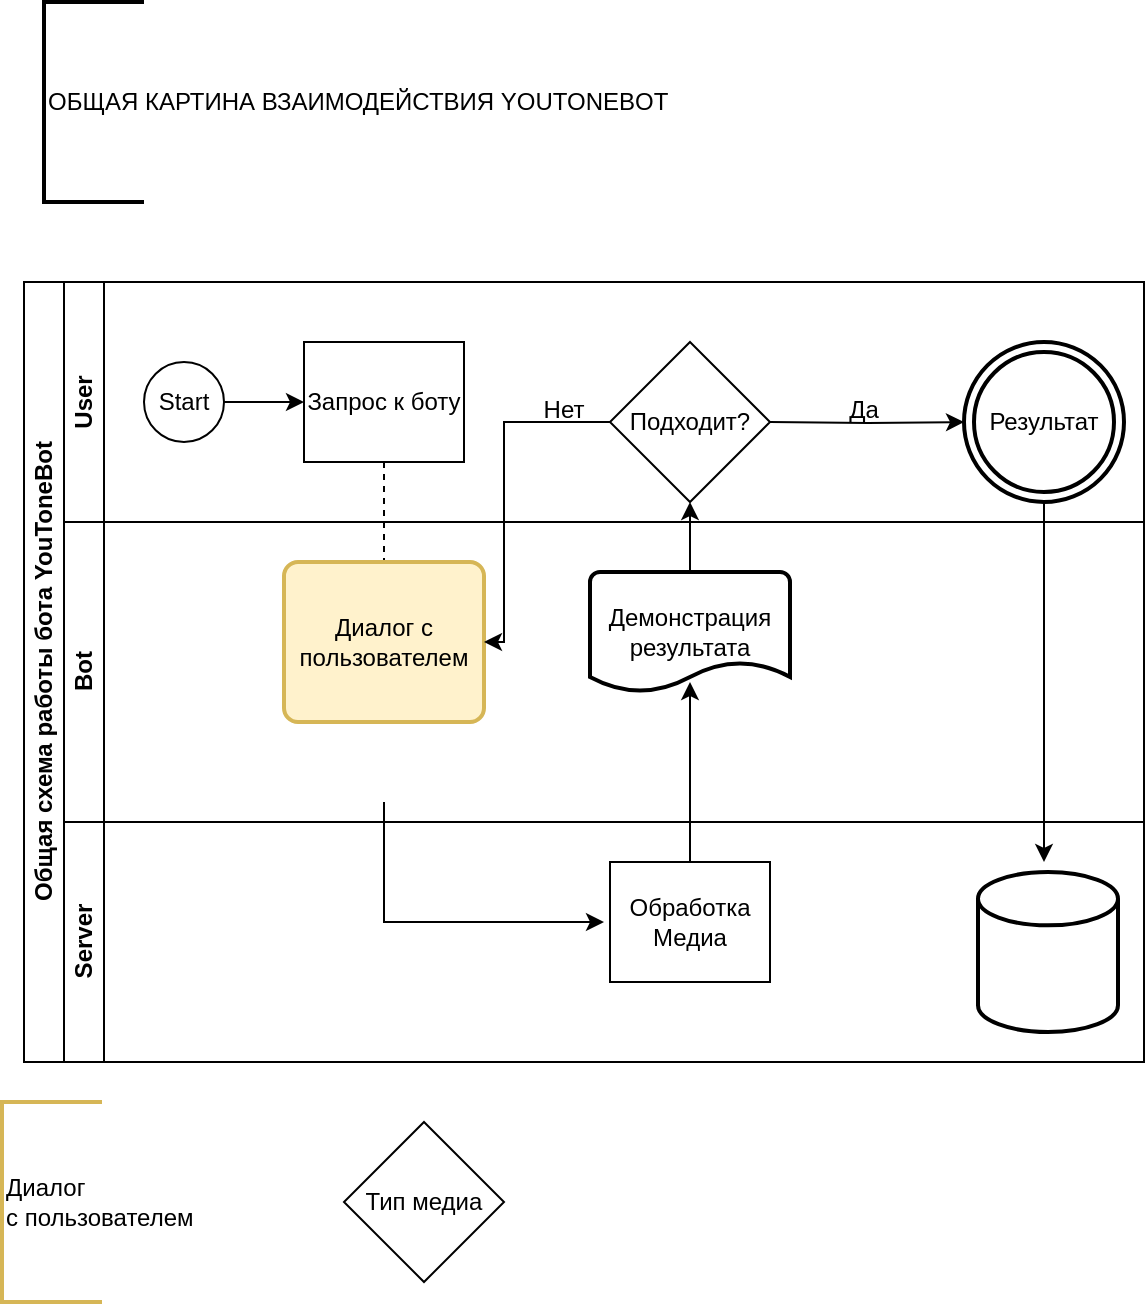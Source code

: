 <mxfile version="21.0.6" type="github">
  <diagram id="prtHgNgQTEPvFCAcTncT" name="Page-1">
    <mxGraphModel dx="691" dy="392" grid="1" gridSize="10" guides="1" tooltips="1" connect="1" arrows="1" fold="1" page="1" pageScale="1" pageWidth="827" pageHeight="1169" math="0" shadow="0">
      <root>
        <mxCell id="0" />
        <mxCell id="1" parent="0" />
        <mxCell id="dNxyNK7c78bLwvsdeMH5-19" value="Общая схема работы бота YouToneBot" style="swimlane;html=1;childLayout=stackLayout;resizeParent=1;resizeParentMax=0;horizontal=0;startSize=20;horizontalStack=0;" parent="1" vertex="1">
          <mxGeometry x="130" y="150" width="560" height="390" as="geometry" />
        </mxCell>
        <mxCell id="dNxyNK7c78bLwvsdeMH5-27" value="" style="edgeStyle=orthogonalEdgeStyle;rounded=0;orthogonalLoop=1;jettySize=auto;html=1;dashed=1;endArrow=none;endFill=0;" parent="dNxyNK7c78bLwvsdeMH5-19" source="dNxyNK7c78bLwvsdeMH5-24" edge="1">
          <mxGeometry relative="1" as="geometry">
            <mxPoint x="180.0" y="150" as="targetPoint" />
          </mxGeometry>
        </mxCell>
        <mxCell id="dNxyNK7c78bLwvsdeMH5-20" value="" style="swimlane;html=1;startSize=20;horizontal=0;" parent="dNxyNK7c78bLwvsdeMH5-19" vertex="1">
          <mxGeometry x="20" width="540" height="120" as="geometry">
            <mxRectangle x="20" width="430" height="40" as="alternateBounds" />
          </mxGeometry>
        </mxCell>
        <mxCell id="dNxyNK7c78bLwvsdeMH5-25" value="" style="edgeStyle=orthogonalEdgeStyle;rounded=0;orthogonalLoop=1;jettySize=auto;html=1;" parent="dNxyNK7c78bLwvsdeMH5-20" source="dNxyNK7c78bLwvsdeMH5-23" target="dNxyNK7c78bLwvsdeMH5-24" edge="1">
          <mxGeometry relative="1" as="geometry" />
        </mxCell>
        <mxCell id="dNxyNK7c78bLwvsdeMH5-23" value="Start" style="ellipse;whiteSpace=wrap;html=1;" parent="dNxyNK7c78bLwvsdeMH5-20" vertex="1">
          <mxGeometry x="40" y="40" width="40" height="40" as="geometry" />
        </mxCell>
        <mxCell id="dNxyNK7c78bLwvsdeMH5-24" value="Запрос к боту" style="rounded=0;whiteSpace=wrap;html=1;fontFamily=Helvetica;fontSize=12;fontColor=#000000;align=center;" parent="dNxyNK7c78bLwvsdeMH5-20" vertex="1">
          <mxGeometry x="120" y="30" width="80" height="60" as="geometry" />
        </mxCell>
        <mxCell id="m7D8Xdpk07ACZJUCo_nt-1" value="&lt;b&gt;User&lt;/b&gt;" style="text;html=1;strokeColor=none;fillColor=none;align=center;verticalAlign=middle;whiteSpace=wrap;rounded=0;rotation=-90;" vertex="1" parent="dNxyNK7c78bLwvsdeMH5-20">
          <mxGeometry x="-20" y="45" width="60" height="30" as="geometry" />
        </mxCell>
        <mxCell id="m7D8Xdpk07ACZJUCo_nt-2" value="Результат" style="ellipse;shape=doubleEllipse;whiteSpace=wrap;html=1;aspect=fixed;strokeWidth=2;" vertex="1" parent="dNxyNK7c78bLwvsdeMH5-20">
          <mxGeometry x="450" y="30" width="80" height="80" as="geometry" />
        </mxCell>
        <mxCell id="m7D8Xdpk07ACZJUCo_nt-27" value="" style="edgeStyle=orthogonalEdgeStyle;rounded=0;orthogonalLoop=1;jettySize=auto;html=1;entryX=0;entryY=0.5;entryDx=0;entryDy=0;" edge="1" parent="dNxyNK7c78bLwvsdeMH5-20" target="m7D8Xdpk07ACZJUCo_nt-2">
          <mxGeometry relative="1" as="geometry">
            <mxPoint x="353" y="70" as="sourcePoint" />
            <mxPoint x="440" y="60" as="targetPoint" />
            <Array as="points" />
          </mxGeometry>
        </mxCell>
        <mxCell id="m7D8Xdpk07ACZJUCo_nt-15" value="Подходит?" style="rhombus;whiteSpace=wrap;html=1;fontColor=#000000;rounded=0;" vertex="1" parent="dNxyNK7c78bLwvsdeMH5-20">
          <mxGeometry x="273" y="30" width="80" height="80" as="geometry" />
        </mxCell>
        <mxCell id="m7D8Xdpk07ACZJUCo_nt-18" value="Нет" style="text;html=1;strokeColor=none;fillColor=none;align=center;verticalAlign=middle;whiteSpace=wrap;rounded=0;" vertex="1" parent="dNxyNK7c78bLwvsdeMH5-20">
          <mxGeometry x="220" y="49" width="60" height="30" as="geometry" />
        </mxCell>
        <mxCell id="m7D8Xdpk07ACZJUCo_nt-28" value="Да" style="text;html=1;strokeColor=none;fillColor=none;align=center;verticalAlign=middle;whiteSpace=wrap;rounded=0;" vertex="1" parent="dNxyNK7c78bLwvsdeMH5-20">
          <mxGeometry x="370" y="49" width="60" height="30" as="geometry" />
        </mxCell>
        <mxCell id="dNxyNK7c78bLwvsdeMH5-21" value="Bot" style="swimlane;html=1;startSize=20;horizontal=0;" parent="dNxyNK7c78bLwvsdeMH5-19" vertex="1">
          <mxGeometry x="20" y="120" width="540" height="150" as="geometry" />
        </mxCell>
        <mxCell id="m7D8Xdpk07ACZJUCo_nt-8" value="Диалог с пользователем" style="rounded=1;whiteSpace=wrap;html=1;absoluteArcSize=1;arcSize=14;strokeWidth=2;fillColor=#fff2cc;strokeColor=#d6b656;" vertex="1" parent="dNxyNK7c78bLwvsdeMH5-21">
          <mxGeometry x="110" y="20" width="100" height="80" as="geometry" />
        </mxCell>
        <mxCell id="m7D8Xdpk07ACZJUCo_nt-24" value="Демонстрация&lt;br&gt;результата" style="strokeWidth=2;html=1;shape=mxgraph.flowchart.document2;whiteSpace=wrap;size=0.25;" vertex="1" parent="dNxyNK7c78bLwvsdeMH5-21">
          <mxGeometry x="263" y="25" width="100" height="60" as="geometry" />
        </mxCell>
        <mxCell id="dNxyNK7c78bLwvsdeMH5-22" value="Server" style="swimlane;html=1;startSize=20;horizontal=0;" parent="dNxyNK7c78bLwvsdeMH5-19" vertex="1">
          <mxGeometry x="20" y="270" width="540" height="120" as="geometry" />
        </mxCell>
        <mxCell id="dNxyNK7c78bLwvsdeMH5-34" value="Обработка&lt;br&gt;Медиа" style="rounded=0;whiteSpace=wrap;html=1;fontFamily=Helvetica;fontSize=12;fontColor=#000000;align=center;" parent="dNxyNK7c78bLwvsdeMH5-22" vertex="1">
          <mxGeometry x="273" y="20" width="80" height="60" as="geometry" />
        </mxCell>
        <mxCell id="dNxyNK7c78bLwvsdeMH5-38" style="edgeStyle=orthogonalEdgeStyle;rounded=0;orthogonalLoop=1;jettySize=auto;html=1;endArrow=classic;endFill=1;" parent="dNxyNK7c78bLwvsdeMH5-22" edge="1">
          <mxGeometry relative="1" as="geometry">
            <Array as="points">
              <mxPoint x="160" y="50" />
            </Array>
            <mxPoint x="160" y="-10" as="sourcePoint" />
            <mxPoint x="270" y="50" as="targetPoint" />
          </mxGeometry>
        </mxCell>
        <mxCell id="m7D8Xdpk07ACZJUCo_nt-29" value="" style="strokeWidth=2;html=1;shape=mxgraph.flowchart.database;whiteSpace=wrap;" vertex="1" parent="dNxyNK7c78bLwvsdeMH5-22">
          <mxGeometry x="457" y="25" width="70" height="80" as="geometry" />
        </mxCell>
        <mxCell id="m7D8Xdpk07ACZJUCo_nt-16" value="" style="edgeStyle=orthogonalEdgeStyle;rounded=0;orthogonalLoop=1;jettySize=auto;html=1;entryX=0.5;entryY=0.917;entryDx=0;entryDy=0;entryPerimeter=0;" edge="1" parent="dNxyNK7c78bLwvsdeMH5-19" source="dNxyNK7c78bLwvsdeMH5-34" target="m7D8Xdpk07ACZJUCo_nt-24">
          <mxGeometry relative="1" as="geometry">
            <mxPoint x="333" y="220" as="targetPoint" />
          </mxGeometry>
        </mxCell>
        <mxCell id="m7D8Xdpk07ACZJUCo_nt-17" value="" style="edgeStyle=orthogonalEdgeStyle;rounded=0;orthogonalLoop=1;jettySize=auto;html=1;" edge="1" parent="dNxyNK7c78bLwvsdeMH5-19" source="m7D8Xdpk07ACZJUCo_nt-15" target="m7D8Xdpk07ACZJUCo_nt-8">
          <mxGeometry relative="1" as="geometry">
            <Array as="points">
              <mxPoint x="240" y="70" />
              <mxPoint x="240" y="180" />
            </Array>
          </mxGeometry>
        </mxCell>
        <mxCell id="m7D8Xdpk07ACZJUCo_nt-26" value="" style="edgeStyle=orthogonalEdgeStyle;rounded=0;orthogonalLoop=1;jettySize=auto;html=1;entryX=0.5;entryY=1;entryDx=0;entryDy=0;" edge="1" parent="dNxyNK7c78bLwvsdeMH5-19" source="m7D8Xdpk07ACZJUCo_nt-24" target="m7D8Xdpk07ACZJUCo_nt-15">
          <mxGeometry relative="1" as="geometry" />
        </mxCell>
        <mxCell id="m7D8Xdpk07ACZJUCo_nt-31" value="" style="edgeStyle=orthogonalEdgeStyle;rounded=0;orthogonalLoop=1;jettySize=auto;html=1;" edge="1" parent="dNxyNK7c78bLwvsdeMH5-19" source="m7D8Xdpk07ACZJUCo_nt-2">
          <mxGeometry relative="1" as="geometry">
            <mxPoint x="510" y="290" as="targetPoint" />
          </mxGeometry>
        </mxCell>
        <mxCell id="m7D8Xdpk07ACZJUCo_nt-4" value="ОБЩАЯ КАРТИНА ВЗАИМОДЕЙСТВИЯ YOUTONEBOT" style="strokeWidth=2;html=1;shape=mxgraph.flowchart.annotation_1;align=left;pointerEvents=1;" vertex="1" parent="1">
          <mxGeometry x="140" y="10" width="50" height="100" as="geometry" />
        </mxCell>
        <mxCell id="m7D8Xdpk07ACZJUCo_nt-5" style="edgeStyle=orthogonalEdgeStyle;rounded=0;orthogonalLoop=1;jettySize=auto;html=1;exitX=0.5;exitY=1;exitDx=0;exitDy=0;exitPerimeter=0;" edge="1" parent="1" source="m7D8Xdpk07ACZJUCo_nt-4" target="m7D8Xdpk07ACZJUCo_nt-4">
          <mxGeometry relative="1" as="geometry" />
        </mxCell>
        <mxCell id="dNxyNK7c78bLwvsdeMH5-28" value="Тип медиа" style="rhombus;whiteSpace=wrap;html=1;fontFamily=Helvetica;fontSize=12;fontColor=#000000;align=center;" parent="1" vertex="1">
          <mxGeometry x="290" y="570" width="80" height="80" as="geometry" />
        </mxCell>
        <mxCell id="m7D8Xdpk07ACZJUCo_nt-9" value="Диалог &lt;br&gt;с пользователем" style="strokeWidth=2;html=1;shape=mxgraph.flowchart.annotation_1;align=left;pointerEvents=1;fillColor=#fff2cc;strokeColor=#d6b656;" vertex="1" parent="1">
          <mxGeometry x="119" y="560" width="50" height="100" as="geometry" />
        </mxCell>
      </root>
    </mxGraphModel>
  </diagram>
</mxfile>
